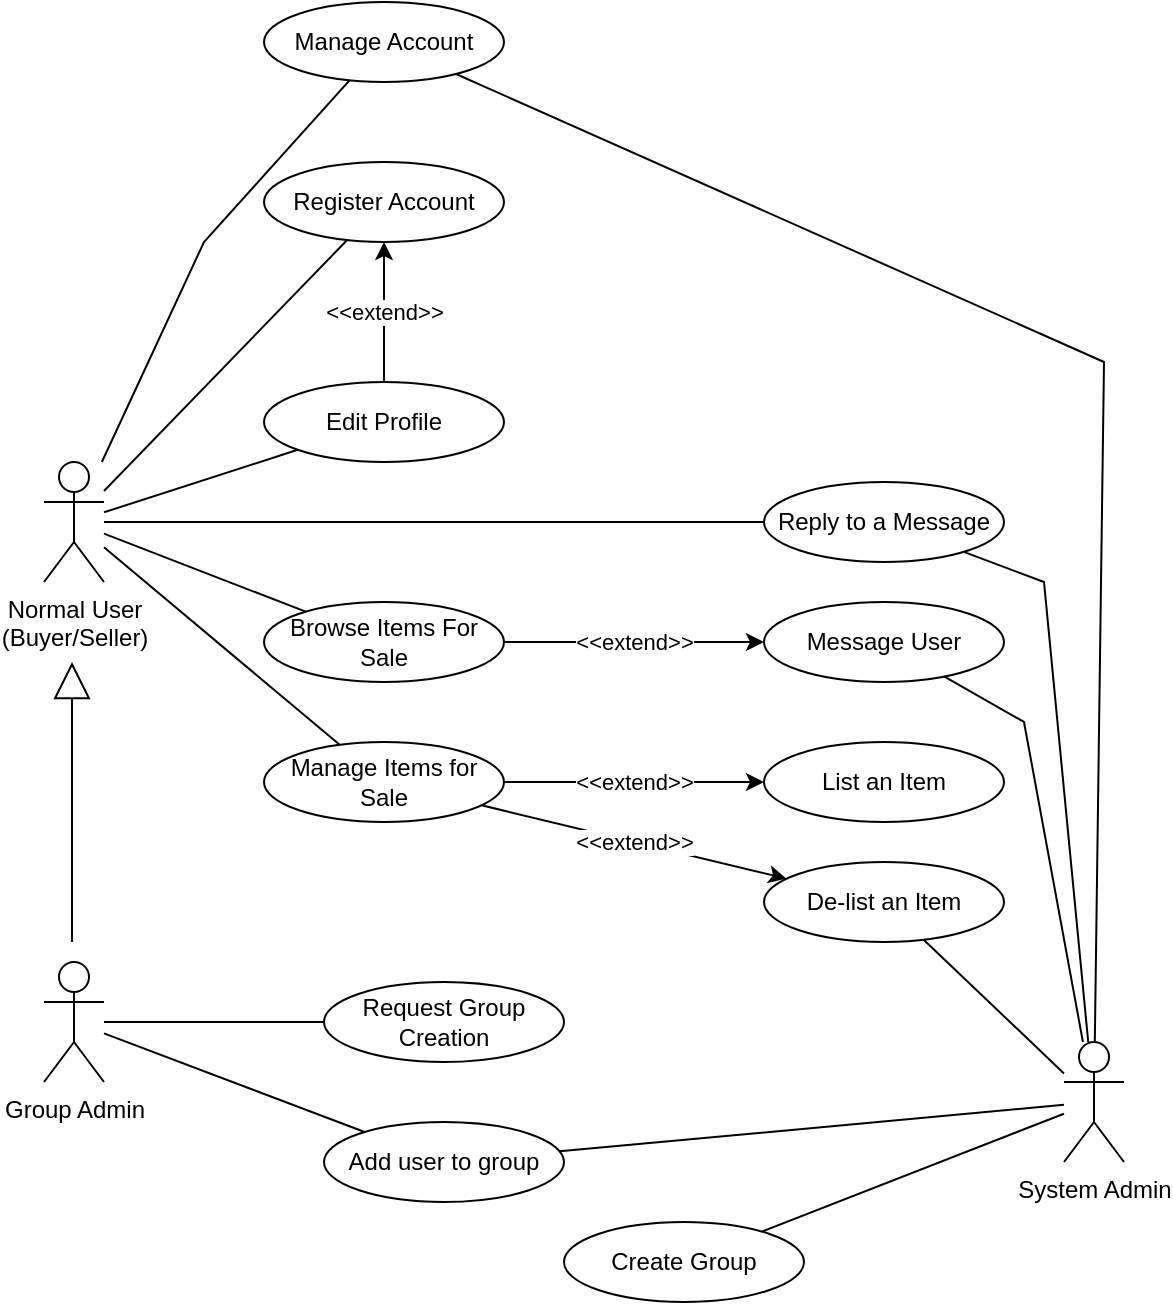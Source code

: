 <mxfile version="22.0.3" type="device">
  <diagram name="Page-1" id="7VMl0kFuAjZcLwSX5T4Z">
    <mxGraphModel dx="1285" dy="713" grid="1" gridSize="10" guides="1" tooltips="1" connect="1" arrows="1" fold="1" page="1" pageScale="1" pageWidth="850" pageHeight="1100" math="0" shadow="0">
      <root>
        <mxCell id="0" />
        <mxCell id="1" parent="0" />
        <mxCell id="mftugDNYEcWoe63v2izD-27" style="edgeStyle=none;shape=connector;rounded=0;orthogonalLoop=1;jettySize=auto;html=1;labelBackgroundColor=default;strokeColor=default;align=center;verticalAlign=middle;fontFamily=Helvetica;fontSize=11;fontColor=default;startArrow=none;startFill=0;endArrow=none;endFill=0;" edge="1" parent="1" source="mftugDNYEcWoe63v2izD-1" target="mftugDNYEcWoe63v2izD-10">
          <mxGeometry relative="1" as="geometry" />
        </mxCell>
        <mxCell id="mftugDNYEcWoe63v2izD-28" style="edgeStyle=none;shape=connector;rounded=0;orthogonalLoop=1;jettySize=auto;html=1;labelBackgroundColor=default;strokeColor=default;align=center;verticalAlign=middle;fontFamily=Helvetica;fontSize=11;fontColor=default;startArrow=none;startFill=0;endArrow=none;endFill=0;" edge="1" parent="1" source="mftugDNYEcWoe63v2izD-1" target="mftugDNYEcWoe63v2izD-12">
          <mxGeometry relative="1" as="geometry">
            <Array as="points">
              <mxPoint x="130" y="200" />
            </Array>
          </mxGeometry>
        </mxCell>
        <mxCell id="mftugDNYEcWoe63v2izD-29" style="edgeStyle=none;shape=connector;rounded=0;orthogonalLoop=1;jettySize=auto;html=1;labelBackgroundColor=default;strokeColor=default;align=center;verticalAlign=middle;fontFamily=Helvetica;fontSize=11;fontColor=default;startArrow=none;startFill=0;endArrow=none;endFill=0;" edge="1" parent="1" source="mftugDNYEcWoe63v2izD-1" target="mftugDNYEcWoe63v2izD-11">
          <mxGeometry relative="1" as="geometry" />
        </mxCell>
        <mxCell id="mftugDNYEcWoe63v2izD-30" style="edgeStyle=none;shape=connector;rounded=0;orthogonalLoop=1;jettySize=auto;html=1;labelBackgroundColor=default;strokeColor=default;align=center;verticalAlign=middle;fontFamily=Helvetica;fontSize=11;fontColor=default;startArrow=none;startFill=0;endArrow=none;endFill=0;" edge="1" parent="1" source="mftugDNYEcWoe63v2izD-1" target="mftugDNYEcWoe63v2izD-22">
          <mxGeometry relative="1" as="geometry" />
        </mxCell>
        <mxCell id="mftugDNYEcWoe63v2izD-36" style="edgeStyle=none;shape=connector;rounded=0;orthogonalLoop=1;jettySize=auto;html=1;labelBackgroundColor=default;strokeColor=default;align=center;verticalAlign=middle;fontFamily=Helvetica;fontSize=11;fontColor=default;startArrow=none;startFill=0;endArrow=none;endFill=0;" edge="1" parent="1" source="mftugDNYEcWoe63v2izD-1" target="mftugDNYEcWoe63v2izD-34">
          <mxGeometry relative="1" as="geometry" />
        </mxCell>
        <mxCell id="mftugDNYEcWoe63v2izD-1" value="Normal User&lt;br&gt;(Buyer/Seller)" style="shape=umlActor;verticalLabelPosition=bottom;verticalAlign=top;html=1;" vertex="1" parent="1">
          <mxGeometry x="50" y="310" width="30" height="60" as="geometry" />
        </mxCell>
        <mxCell id="mftugDNYEcWoe63v2izD-40" style="edgeStyle=none;shape=connector;rounded=0;orthogonalLoop=1;jettySize=auto;html=1;labelBackgroundColor=default;strokeColor=default;align=center;verticalAlign=middle;fontFamily=Helvetica;fontSize=11;fontColor=default;startArrow=none;startFill=0;endArrow=none;endFill=0;" edge="1" parent="1" source="mftugDNYEcWoe63v2izD-4" target="mftugDNYEcWoe63v2izD-31">
          <mxGeometry relative="1" as="geometry" />
        </mxCell>
        <mxCell id="mftugDNYEcWoe63v2izD-43" style="edgeStyle=none;shape=connector;rounded=0;orthogonalLoop=1;jettySize=auto;html=1;labelBackgroundColor=default;strokeColor=default;align=center;verticalAlign=middle;fontFamily=Helvetica;fontSize=11;fontColor=default;startArrow=none;startFill=0;endArrow=none;endFill=0;" edge="1" parent="1" source="mftugDNYEcWoe63v2izD-4" target="mftugDNYEcWoe63v2izD-42">
          <mxGeometry relative="1" as="geometry" />
        </mxCell>
        <mxCell id="mftugDNYEcWoe63v2izD-4" value="Group Admin" style="shape=umlActor;verticalLabelPosition=bottom;verticalAlign=top;html=1;" vertex="1" parent="1">
          <mxGeometry x="50" y="560" width="30" height="60" as="geometry" />
        </mxCell>
        <mxCell id="mftugDNYEcWoe63v2izD-41" style="edgeStyle=none;shape=connector;rounded=0;orthogonalLoop=1;jettySize=auto;html=1;labelBackgroundColor=default;strokeColor=default;align=center;verticalAlign=middle;fontFamily=Helvetica;fontSize=11;fontColor=default;startArrow=none;startFill=0;endArrow=none;endFill=0;" edge="1" parent="1" source="mftugDNYEcWoe63v2izD-5" target="mftugDNYEcWoe63v2izD-32">
          <mxGeometry relative="1" as="geometry" />
        </mxCell>
        <mxCell id="mftugDNYEcWoe63v2izD-44" style="edgeStyle=none;shape=connector;rounded=0;orthogonalLoop=1;jettySize=auto;html=1;labelBackgroundColor=default;strokeColor=default;align=center;verticalAlign=middle;fontFamily=Helvetica;fontSize=11;fontColor=default;startArrow=none;startFill=0;endArrow=none;endFill=0;" edge="1" parent="1" source="mftugDNYEcWoe63v2izD-5" target="mftugDNYEcWoe63v2izD-42">
          <mxGeometry relative="1" as="geometry" />
        </mxCell>
        <mxCell id="mftugDNYEcWoe63v2izD-45" style="edgeStyle=none;shape=connector;rounded=0;orthogonalLoop=1;jettySize=auto;html=1;labelBackgroundColor=default;strokeColor=default;align=center;verticalAlign=middle;fontFamily=Helvetica;fontSize=11;fontColor=default;startArrow=none;startFill=0;endArrow=none;endFill=0;" edge="1" parent="1" source="mftugDNYEcWoe63v2izD-5" target="mftugDNYEcWoe63v2izD-37">
          <mxGeometry relative="1" as="geometry" />
        </mxCell>
        <mxCell id="mftugDNYEcWoe63v2izD-46" style="edgeStyle=none;shape=connector;rounded=0;orthogonalLoop=1;jettySize=auto;html=1;labelBackgroundColor=default;strokeColor=default;align=center;verticalAlign=middle;fontFamily=Helvetica;fontSize=11;fontColor=default;startArrow=none;startFill=0;endArrow=none;endFill=0;" edge="1" parent="1" source="mftugDNYEcWoe63v2izD-5" target="mftugDNYEcWoe63v2izD-12">
          <mxGeometry relative="1" as="geometry">
            <Array as="points">
              <mxPoint x="580" y="260" />
            </Array>
          </mxGeometry>
        </mxCell>
        <mxCell id="mftugDNYEcWoe63v2izD-47" style="edgeStyle=none;shape=connector;rounded=0;orthogonalLoop=1;jettySize=auto;html=1;labelBackgroundColor=default;strokeColor=default;align=center;verticalAlign=middle;fontFamily=Helvetica;fontSize=11;fontColor=default;startArrow=none;startFill=0;endArrow=none;endFill=0;" edge="1" parent="1" source="mftugDNYEcWoe63v2izD-5" target="mftugDNYEcWoe63v2izD-19">
          <mxGeometry relative="1" as="geometry">
            <Array as="points">
              <mxPoint x="540" y="440" />
            </Array>
          </mxGeometry>
        </mxCell>
        <mxCell id="mftugDNYEcWoe63v2izD-48" style="edgeStyle=none;shape=connector;rounded=0;orthogonalLoop=1;jettySize=auto;html=1;labelBackgroundColor=default;strokeColor=default;align=center;verticalAlign=middle;fontFamily=Helvetica;fontSize=11;fontColor=default;startArrow=none;startFill=0;endArrow=none;endFill=0;" edge="1" parent="1" source="mftugDNYEcWoe63v2izD-5" target="mftugDNYEcWoe63v2izD-22">
          <mxGeometry relative="1" as="geometry">
            <Array as="points">
              <mxPoint x="550" y="370" />
            </Array>
          </mxGeometry>
        </mxCell>
        <mxCell id="mftugDNYEcWoe63v2izD-5" value="System Admin" style="shape=umlActor;verticalLabelPosition=bottom;verticalAlign=top;html=1;" vertex="1" parent="1">
          <mxGeometry x="560" y="600" width="30" height="60" as="geometry" />
        </mxCell>
        <mxCell id="mftugDNYEcWoe63v2izD-8" value="" style="endArrow=block;endSize=16;endFill=0;html=1;rounded=0;" edge="1" parent="1">
          <mxGeometry width="160" relative="1" as="geometry">
            <mxPoint x="64" y="550" as="sourcePoint" />
            <mxPoint x="64" y="410" as="targetPoint" />
          </mxGeometry>
        </mxCell>
        <mxCell id="mftugDNYEcWoe63v2izD-18" style="edgeStyle=none;shape=connector;rounded=0;orthogonalLoop=1;jettySize=auto;html=1;labelBackgroundColor=default;strokeColor=default;align=center;verticalAlign=middle;fontFamily=Helvetica;fontSize=11;fontColor=default;startArrow=none;startFill=0;endArrow=none;endFill=0;" edge="1" parent="1" source="mftugDNYEcWoe63v2izD-9" target="mftugDNYEcWoe63v2izD-1">
          <mxGeometry relative="1" as="geometry" />
        </mxCell>
        <mxCell id="mftugDNYEcWoe63v2izD-9" value="Register Account" style="ellipse;whiteSpace=wrap;html=1;" vertex="1" parent="1">
          <mxGeometry x="160" y="160" width="120" height="40" as="geometry" />
        </mxCell>
        <mxCell id="mftugDNYEcWoe63v2izD-26" value="&amp;lt;&amp;lt;extend&amp;gt;&amp;gt;" style="edgeStyle=none;shape=connector;rounded=0;orthogonalLoop=1;jettySize=auto;html=1;labelBackgroundColor=default;strokeColor=default;align=center;verticalAlign=middle;fontFamily=Helvetica;fontSize=11;fontColor=default;startArrow=none;startFill=0;endArrow=classic;endFill=1;" edge="1" parent="1" source="mftugDNYEcWoe63v2izD-10" target="mftugDNYEcWoe63v2izD-9">
          <mxGeometry relative="1" as="geometry" />
        </mxCell>
        <mxCell id="mftugDNYEcWoe63v2izD-10" value="Edit Profile" style="ellipse;whiteSpace=wrap;html=1;" vertex="1" parent="1">
          <mxGeometry x="160" y="270" width="120" height="40" as="geometry" />
        </mxCell>
        <mxCell id="mftugDNYEcWoe63v2izD-21" value="&amp;lt;&amp;lt;extend&amp;gt;&amp;gt;" style="edgeStyle=none;shape=connector;rounded=0;orthogonalLoop=1;jettySize=auto;html=1;labelBackgroundColor=default;strokeColor=default;align=center;verticalAlign=middle;fontFamily=Helvetica;fontSize=11;fontColor=default;startArrow=none;startFill=0;endArrow=classic;endFill=1;" edge="1" parent="1" source="mftugDNYEcWoe63v2izD-11" target="mftugDNYEcWoe63v2izD-19">
          <mxGeometry relative="1" as="geometry" />
        </mxCell>
        <mxCell id="mftugDNYEcWoe63v2izD-11" value="Browse Items For Sale" style="ellipse;whiteSpace=wrap;html=1;" vertex="1" parent="1">
          <mxGeometry x="160" y="380" width="120" height="40" as="geometry" />
        </mxCell>
        <mxCell id="mftugDNYEcWoe63v2izD-12" value="Manage Account" style="ellipse;whiteSpace=wrap;html=1;" vertex="1" parent="1">
          <mxGeometry x="160" y="80" width="120" height="40" as="geometry" />
        </mxCell>
        <mxCell id="mftugDNYEcWoe63v2izD-19" value="Message User" style="ellipse;whiteSpace=wrap;html=1;" vertex="1" parent="1">
          <mxGeometry x="410" y="380" width="120" height="40" as="geometry" />
        </mxCell>
        <mxCell id="mftugDNYEcWoe63v2izD-22" value="Reply to a Message" style="ellipse;whiteSpace=wrap;html=1;" vertex="1" parent="1">
          <mxGeometry x="410" y="320" width="120" height="40" as="geometry" />
        </mxCell>
        <mxCell id="mftugDNYEcWoe63v2izD-31" value="Request Group Creation" style="ellipse;whiteSpace=wrap;html=1;" vertex="1" parent="1">
          <mxGeometry x="190" y="570" width="120" height="40" as="geometry" />
        </mxCell>
        <mxCell id="mftugDNYEcWoe63v2izD-32" value="Create Group" style="ellipse;whiteSpace=wrap;html=1;" vertex="1" parent="1">
          <mxGeometry x="310" y="690" width="120" height="40" as="geometry" />
        </mxCell>
        <mxCell id="mftugDNYEcWoe63v2izD-33" value="List an Item" style="ellipse;whiteSpace=wrap;html=1;" vertex="1" parent="1">
          <mxGeometry x="410" y="450" width="120" height="40" as="geometry" />
        </mxCell>
        <mxCell id="mftugDNYEcWoe63v2izD-35" value="&amp;lt;&amp;lt;extend&amp;gt;&amp;gt;" style="edgeStyle=none;shape=connector;rounded=0;orthogonalLoop=1;jettySize=auto;html=1;labelBackgroundColor=default;strokeColor=default;align=center;verticalAlign=middle;fontFamily=Helvetica;fontSize=11;fontColor=default;startArrow=none;startFill=0;endArrow=classic;endFill=1;" edge="1" parent="1" source="mftugDNYEcWoe63v2izD-34" target="mftugDNYEcWoe63v2izD-33">
          <mxGeometry relative="1" as="geometry" />
        </mxCell>
        <mxCell id="mftugDNYEcWoe63v2izD-39" value="&amp;lt;&amp;lt;extend&amp;gt;&amp;gt;" style="edgeStyle=none;shape=connector;rounded=0;orthogonalLoop=1;jettySize=auto;html=1;labelBackgroundColor=default;strokeColor=default;align=center;verticalAlign=middle;fontFamily=Helvetica;fontSize=11;fontColor=default;startArrow=none;startFill=0;endArrow=classic;endFill=1;" edge="1" parent="1" source="mftugDNYEcWoe63v2izD-34" target="mftugDNYEcWoe63v2izD-37">
          <mxGeometry relative="1" as="geometry" />
        </mxCell>
        <mxCell id="mftugDNYEcWoe63v2izD-34" value="Manage Items for Sale" style="ellipse;whiteSpace=wrap;html=1;" vertex="1" parent="1">
          <mxGeometry x="160" y="450" width="120" height="40" as="geometry" />
        </mxCell>
        <mxCell id="mftugDNYEcWoe63v2izD-37" value="De-list an Item" style="ellipse;whiteSpace=wrap;html=1;" vertex="1" parent="1">
          <mxGeometry x="410" y="510" width="120" height="40" as="geometry" />
        </mxCell>
        <mxCell id="mftugDNYEcWoe63v2izD-42" value="Add user to group" style="ellipse;whiteSpace=wrap;html=1;" vertex="1" parent="1">
          <mxGeometry x="190" y="640" width="120" height="40" as="geometry" />
        </mxCell>
      </root>
    </mxGraphModel>
  </diagram>
</mxfile>
